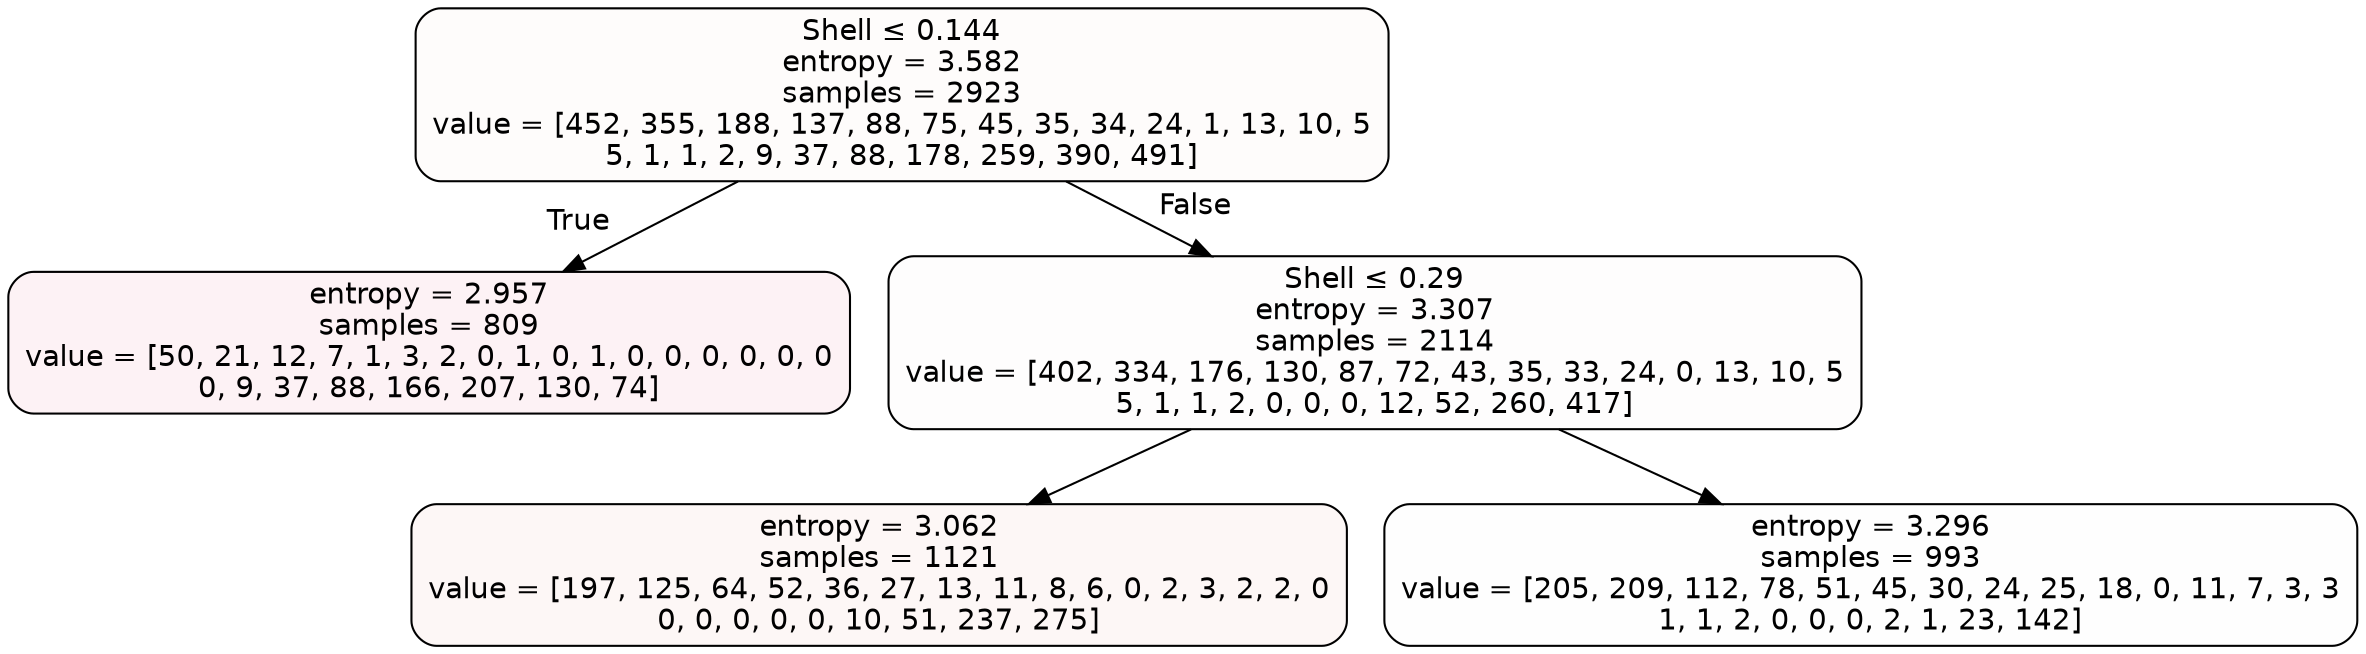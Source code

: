digraph Tree {
node [shape=box, style="filled, rounded", color="black", fontname=helvetica] ;
edge [fontname=helvetica] ;
0 [label=<Shell &le; 0.144<br/>entropy = 3.582<br/>samples = 2923<br/>value = [452, 355, 188, 137, 88, 75, 45, 35, 34, 24, 1, 13, 10, 5<br/>5, 1, 1, 2, 9, 37, 88, 178, 259, 390, 491]>, fillcolor="#e5563904"] ;
1 [label=<entropy = 2.957<br/>samples = 809<br/>value = [50, 21, 12, 7, 1, 3, 2, 0, 1, 0, 1, 0, 0, 0, 0, 0, 0<br/>0, 9, 37, 88, 166, 207, 130, 74]>, fillcolor="#e5396f10"] ;
0 -> 1 [labeldistance=2.5, labelangle=45, headlabel="True"] ;
8 [label=<Shell &le; 0.29<br/>entropy = 3.307<br/>samples = 2114<br/>value = [402, 334, 176, 130, 87, 72, 43, 35, 33, 24, 0, 13, 10, 5<br/>5, 1, 1, 2, 0, 0, 0, 12, 52, 260, 417]>, fillcolor="#e5563902"] ;
0 -> 8 [labeldistance=2.5, labelangle=-45, headlabel="False"] ;
9 [label=<entropy = 3.062<br/>samples = 1121<br/>value = [197, 125, 64, 52, 36, 27, 13, 11, 8, 6, 0, 2, 3, 2, 2, 0<br/>0, 0, 0, 0, 0, 10, 51, 237, 275]>, fillcolor="#e556390b"] ;
8 -> 9 ;
12 [label=<entropy = 3.296<br/>samples = 993<br/>value = [205, 209, 112, 78, 51, 45, 30, 24, 25, 18, 0, 11, 7, 3, 3<br/>1, 1, 2, 0, 0, 0, 2, 1, 23, 142]>, fillcolor="#e5a93901"] ;
8 -> 12 ;
}